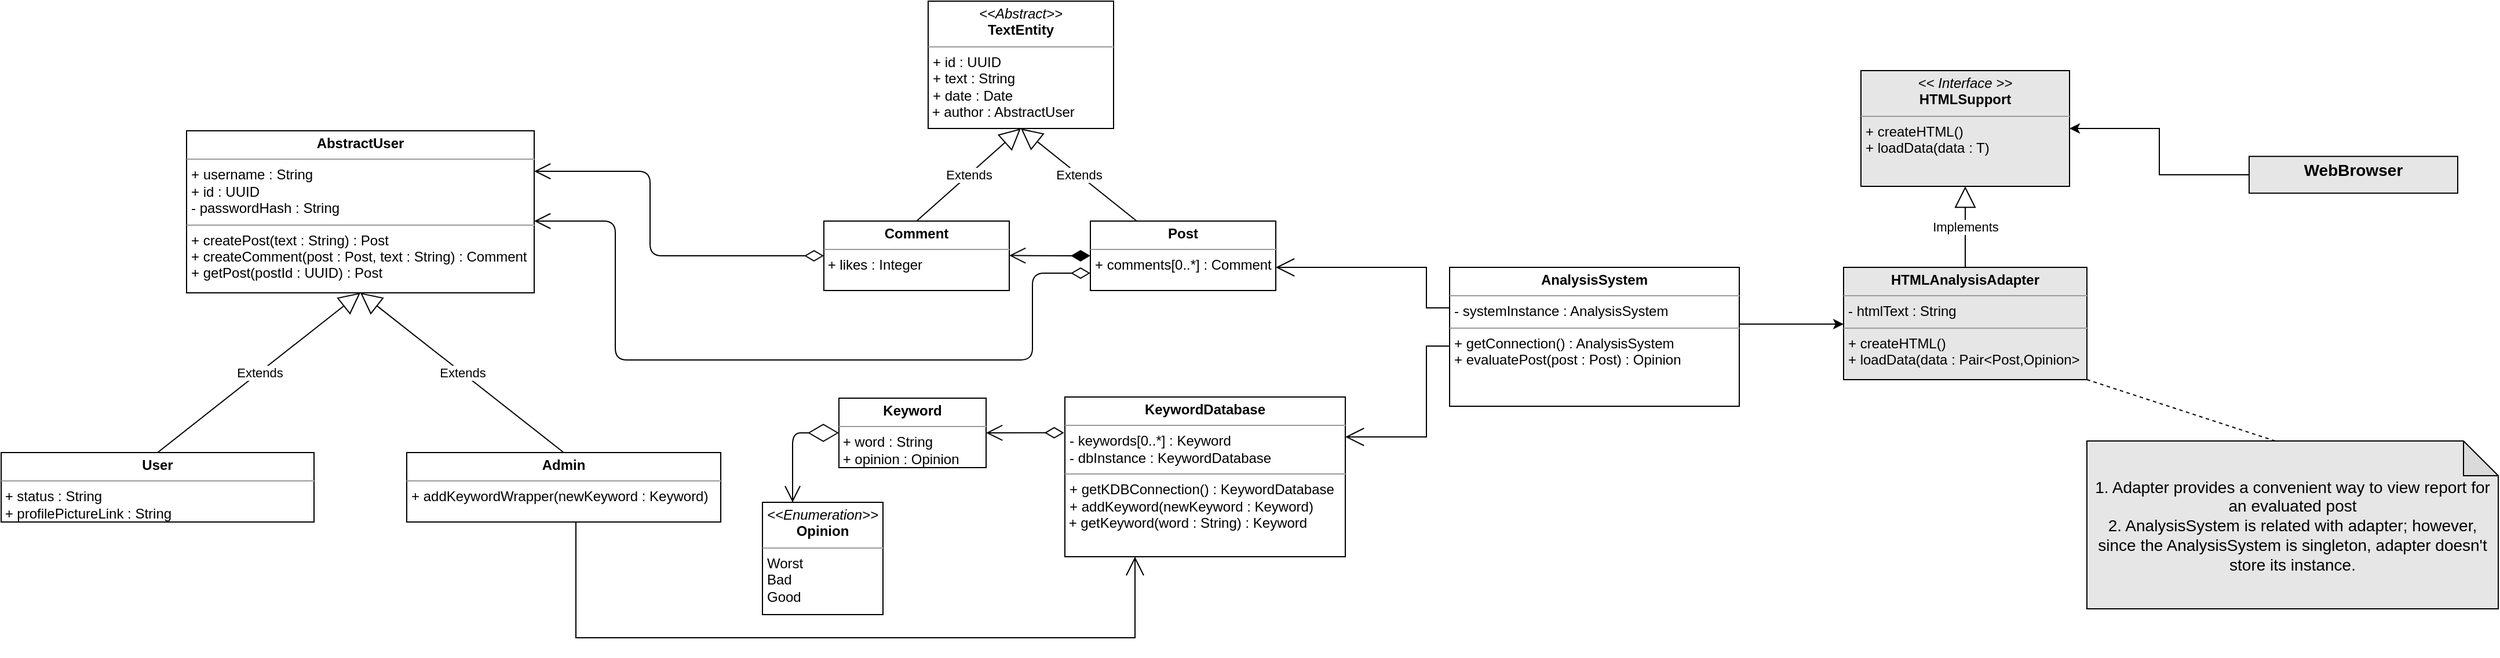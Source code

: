 <mxfile version="15.5.2" type="device"><diagram id="DwX4505UfAAwmyw-JDyH" name="My Proposals"><mxGraphModel dx="2160" dy="589" grid="1" gridSize="10" guides="1" tooltips="1" connect="1" arrows="1" fold="1" page="1" pageScale="1" pageWidth="850" pageHeight="1100" math="0" shadow="0"><root><mxCell id="DqjX1cM85cAU5ecBb9OV-0"/><mxCell id="DqjX1cM85cAU5ecBb9OV-1" parent="DqjX1cM85cAU5ecBb9OV-0"/><mxCell id="DqjX1cM85cAU5ecBb9OV-3" value="&lt;p style=&quot;margin: 0px ; margin-top: 4px ; text-align: center&quot;&gt;&lt;b&gt;Comment&lt;/b&gt;&lt;/p&gt;&lt;hr size=&quot;1&quot;&gt;&amp;nbsp;+ likes : Integer" style="verticalAlign=top;align=left;overflow=fill;fontSize=12;fontFamily=Helvetica;html=1;hachureGap=4;pointerEvents=0;" parent="DqjX1cM85cAU5ecBb9OV-1" vertex="1"><mxGeometry x="280" y="190" width="160" height="60" as="geometry"/></mxCell><mxCell id="DqjX1cM85cAU5ecBb9OV-4" value="&lt;p style=&quot;margin: 0px ; margin-top: 4px ; text-align: center&quot;&gt;&lt;b&gt;Post&lt;/b&gt;&lt;/p&gt;&lt;hr size=&quot;1&quot;&gt;&lt;p style=&quot;margin: 0px ; margin-left: 4px&quot;&gt;+ comments[0..*] : Comment&lt;br&gt;&lt;/p&gt;" style="verticalAlign=top;align=left;overflow=fill;fontSize=12;fontFamily=Helvetica;html=1;hachureGap=4;pointerEvents=0;" parent="DqjX1cM85cAU5ecBb9OV-1" vertex="1"><mxGeometry x="510" y="190" width="160" height="60" as="geometry"/></mxCell><mxCell id="DqjX1cM85cAU5ecBb9OV-5" value="&lt;p style=&quot;margin: 0px ; margin-top: 4px ; text-align: center&quot;&gt;&lt;b&gt;User&lt;/b&gt;&lt;/p&gt;&lt;hr size=&quot;1&quot;&gt;&lt;div&gt;&amp;nbsp;+ status : String&lt;/div&gt;&lt;div&gt;&amp;nbsp;+ profilePictureLink : String&lt;br&gt;&lt;/div&gt;&lt;p style=&quot;margin: 0px ; margin-left: 4px&quot;&gt;&lt;br&gt;&lt;/p&gt;" style="verticalAlign=top;align=left;overflow=fill;fontSize=12;fontFamily=Helvetica;html=1;hachureGap=4;pointerEvents=0;" parent="DqjX1cM85cAU5ecBb9OV-1" vertex="1"><mxGeometry x="-430" y="390" width="270" height="60" as="geometry"/></mxCell><mxCell id="DqjX1cM85cAU5ecBb9OV-6" value="&lt;p style=&quot;margin: 0px ; margin-top: 4px ; text-align: center&quot;&gt;&lt;b&gt;KeywordDatabase&lt;/b&gt;&lt;br&gt;&lt;/p&gt;&lt;hr size=&quot;1&quot;&gt;&lt;p style=&quot;margin: 0px ; margin-left: 4px&quot;&gt;- keywords[0..*] : Keyword&lt;br&gt;&lt;/p&gt;&lt;p style=&quot;margin: 0px ; margin-left: 4px&quot;&gt;- dbInstance : KeywordDatabase&lt;br&gt;&lt;/p&gt;&lt;hr size=&quot;1&quot;&gt;&lt;p style=&quot;margin: 0px ; margin-left: 4px&quot;&gt;+ getKDBConnection() : KeywordDatabase&lt;br&gt;&lt;/p&gt;&lt;p style=&quot;margin: 0px ; margin-left: 4px&quot;&gt;+ addKeyword(newKeyword : Keyword)&lt;/p&gt;&lt;div&gt;&amp;nbsp;+ getKeyword(word : String) : Keyword&lt;br&gt;&lt;/div&gt;" style="verticalAlign=top;align=left;overflow=fill;fontSize=12;fontFamily=Helvetica;html=1;hachureGap=4;pointerEvents=0;" parent="DqjX1cM85cAU5ecBb9OV-1" vertex="1"><mxGeometry x="488" y="342" width="242" height="138" as="geometry"/></mxCell><mxCell id="DqjX1cM85cAU5ecBb9OV-8" value="&lt;p style=&quot;margin: 0px ; margin-top: 4px ; text-align: center&quot;&gt;&lt;b&gt;Keyword&lt;/b&gt;&lt;br&gt;&lt;/p&gt;&lt;hr size=&quot;1&quot;&gt;&lt;div&gt;&amp;nbsp;+ word : String&lt;br&gt;&lt;/div&gt;&lt;div&gt;&amp;nbsp;+ opinion : Opinion&lt;/div&gt;&lt;div&gt;&lt;br&gt;&lt;/div&gt;&lt;hr size=&quot;1&quot;&gt;" style="verticalAlign=top;align=left;overflow=fill;fontSize=12;fontFamily=Helvetica;html=1;hachureGap=4;pointerEvents=0;" parent="DqjX1cM85cAU5ecBb9OV-1" vertex="1"><mxGeometry x="293" y="343" width="127" height="60" as="geometry"/></mxCell><mxCell id="DqjX1cM85cAU5ecBb9OV-9" value="&lt;p style=&quot;margin: 0px ; margin-top: 4px ; text-align: center&quot;&gt;&lt;i&gt;&amp;lt;&amp;lt;Enumeration&amp;gt;&amp;gt;&lt;/i&gt;&lt;br&gt;&lt;b&gt;Opinion&lt;/b&gt;&lt;/p&gt;&lt;hr size=&quot;1&quot;&gt;&lt;p style=&quot;margin: 0px ; margin-left: 4px&quot;&gt;Worst&lt;br&gt;&lt;/p&gt;&lt;p style=&quot;margin: 0px ; margin-left: 4px&quot;&gt;Bad&lt;br&gt;Good&lt;/p&gt;" style="verticalAlign=top;align=left;overflow=fill;fontSize=12;fontFamily=Helvetica;html=1;hachureGap=4;pointerEvents=0;" parent="DqjX1cM85cAU5ecBb9OV-1" vertex="1"><mxGeometry x="227" y="433" width="104" height="97" as="geometry"/></mxCell><mxCell id="DqjX1cM85cAU5ecBb9OV-10" value="" style="endArrow=diamondThin;endFill=0;endSize=24;html=1;sourcePerimeterSpacing=8;targetPerimeterSpacing=8;exitX=0.25;exitY=0;exitDx=0;exitDy=0;entryX=0;entryY=0.5;entryDx=0;entryDy=0;" parent="DqjX1cM85cAU5ecBb9OV-1" source="DqjX1cM85cAU5ecBb9OV-9" target="DqjX1cM85cAU5ecBb9OV-8" edge="1"><mxGeometry width="160" relative="1" as="geometry"><mxPoint x="127" y="413" as="sourcePoint"/><mxPoint x="293" y="393" as="targetPoint"/><Array as="points"><mxPoint x="253" y="373"/></Array></mxGeometry></mxCell><mxCell id="DqjX1cM85cAU5ecBb9OV-12" style="edgeStyle=orthogonalEdgeStyle;rounded=0;orthogonalLoop=1;jettySize=auto;html=1;exitX=0;exitY=0.25;exitDx=0;exitDy=0;endArrow=open;startSize=14;endSize=14;sourcePerimeterSpacing=8;targetPerimeterSpacing=8;" parent="DqjX1cM85cAU5ecBb9OV-1" source="DqjX1cM85cAU5ecBb9OV-13" edge="1"><mxGeometry relative="1" as="geometry"><Array as="points"><mxPoint x="830" y="265"/><mxPoint x="800" y="265"/><mxPoint x="800" y="230"/><mxPoint x="670" y="230"/></Array><mxPoint x="670" y="230" as="targetPoint"/></mxGeometry></mxCell><mxCell id="k41xPhn_PSr26_9FX0wM-4" style="edgeStyle=orthogonalEdgeStyle;rounded=0;orthogonalLoop=1;jettySize=auto;html=1;exitX=1;exitY=0.25;exitDx=0;exitDy=0;entryX=0;entryY=0.5;entryDx=0;entryDy=0;" edge="1" parent="DqjX1cM85cAU5ecBb9OV-1" source="DqjX1cM85cAU5ecBb9OV-13" target="k41xPhn_PSr26_9FX0wM-2"><mxGeometry relative="1" as="geometry"><mxPoint x="1210" y="298" as="targetPoint"/><Array as="points"><mxPoint x="1070" y="279"/><mxPoint x="1160" y="279"/></Array></mxGeometry></mxCell><mxCell id="DqjX1cM85cAU5ecBb9OV-13" value="&lt;p style=&quot;margin: 0px ; margin-top: 4px ; text-align: center&quot;&gt;&lt;b&gt;AnalysisSystem&lt;/b&gt;&lt;/p&gt;&lt;hr size=&quot;1&quot;&gt;&lt;p style=&quot;margin: 0px ; margin-left: 4px&quot;&gt;- systemInstance : AnalysisSystem&lt;br&gt;&lt;/p&gt;&lt;hr size=&quot;1&quot;&gt;&lt;p style=&quot;margin: 0px ; margin-left: 4px&quot;&gt;+ getConnection() : AnalysisSystem&lt;br&gt;&lt;/p&gt;&lt;p style=&quot;margin: 0px ; margin-left: 4px&quot;&gt;+ evaluatePost(post : Post) : Opinion&lt;/p&gt;" style="verticalAlign=top;align=left;overflow=fill;fontSize=12;fontFamily=Helvetica;html=1;hachureGap=4;pointerEvents=0;" parent="DqjX1cM85cAU5ecBb9OV-1" vertex="1"><mxGeometry x="820" y="230" width="250" height="120" as="geometry"/></mxCell><mxCell id="DqjX1cM85cAU5ecBb9OV-16" value="" style="endArrow=open;endFill=1;endSize=12;html=1;sourcePerimeterSpacing=8;targetPerimeterSpacing=8;" parent="DqjX1cM85cAU5ecBb9OV-1" edge="1"><mxGeometry width="160" relative="1" as="geometry"><mxPoint x="253" y="423" as="sourcePoint"/><mxPoint x="253" y="433" as="targetPoint"/></mxGeometry></mxCell><mxCell id="DqjX1cM85cAU5ecBb9OV-18" style="edgeStyle=orthogonalEdgeStyle;rounded=0;orthogonalLoop=1;jettySize=auto;html=1;exitX=0;exitY=0.75;exitDx=0;exitDy=0;endArrow=open;startSize=14;endSize=14;sourcePerimeterSpacing=8;targetPerimeterSpacing=8;entryX=1;entryY=0.25;entryDx=0;entryDy=0;" parent="DqjX1cM85cAU5ecBb9OV-1" source="DqjX1cM85cAU5ecBb9OV-13" target="DqjX1cM85cAU5ecBb9OV-6" edge="1"><mxGeometry relative="1" as="geometry"><mxPoint x="710" y="400" as="targetPoint"/><mxPoint x="480" y="77.5" as="sourcePoint"/><Array as="points"><mxPoint x="800" y="298"/><mxPoint x="800" y="377"/></Array></mxGeometry></mxCell><mxCell id="DqjX1cM85cAU5ecBb9OV-19" value="&lt;p style=&quot;margin: 0px ; margin-top: 4px ; text-align: center&quot;&gt;&lt;i&gt;&amp;lt;&amp;lt;Abstract&amp;gt;&amp;gt;&lt;/i&gt;&lt;b&gt;&lt;br&gt;TextEntity&lt;/b&gt;&lt;br&gt;&lt;/p&gt;&lt;hr size=&quot;1&quot;&gt;&lt;p style=&quot;margin: 0px ; margin-left: 4px&quot;&gt;+ id : UUID&lt;/p&gt;&lt;p style=&quot;margin: 0px ; margin-left: 4px&quot;&gt;+ text : String&lt;br&gt;+ date : Date&lt;/p&gt;&amp;nbsp;+ author : AbstractUser" style="verticalAlign=top;align=left;overflow=fill;fontSize=12;fontFamily=Helvetica;html=1;hachureGap=4;pointerEvents=0;" parent="DqjX1cM85cAU5ecBb9OV-1" vertex="1"><mxGeometry x="370" width="160" height="110" as="geometry"/></mxCell><mxCell id="DqjX1cM85cAU5ecBb9OV-20" value="" style="endArrow=open;html=1;endSize=12;startArrow=diamondThin;startSize=14;startFill=0;edgeStyle=orthogonalEdgeStyle;align=left;verticalAlign=bottom;sourcePerimeterSpacing=8;targetPerimeterSpacing=8;entryX=1;entryY=0.25;entryDx=0;entryDy=0;exitX=0;exitY=0.5;exitDx=0;exitDy=0;" parent="DqjX1cM85cAU5ecBb9OV-1" source="DqjX1cM85cAU5ecBb9OV-3" target="DqjX1cM85cAU5ecBb9OV-29" edge="1"><mxGeometry x="-1" y="3" relative="1" as="geometry"><mxPoint x="290" y="182" as="sourcePoint"/><mxPoint x="210" y="180" as="targetPoint"/><Array as="points"><mxPoint x="130" y="220"/><mxPoint x="130" y="147"/></Array></mxGeometry></mxCell><mxCell id="DqjX1cM85cAU5ecBb9OV-21" value="Extends" style="endArrow=block;endSize=16;endFill=0;html=1;sourcePerimeterSpacing=8;targetPerimeterSpacing=8;exitX=0.5;exitY=0;exitDx=0;exitDy=0;entryX=0.5;entryY=1;entryDx=0;entryDy=0;" parent="DqjX1cM85cAU5ecBb9OV-1" source="DqjX1cM85cAU5ecBb9OV-3" target="DqjX1cM85cAU5ecBb9OV-19" edge="1"><mxGeometry width="160" relative="1" as="geometry"><mxPoint x="530" y="270" as="sourcePoint"/><mxPoint x="380" y="120" as="targetPoint"/></mxGeometry></mxCell><mxCell id="DqjX1cM85cAU5ecBb9OV-22" value="Extends" style="endArrow=block;endSize=16;endFill=0;html=1;sourcePerimeterSpacing=8;targetPerimeterSpacing=8;exitX=0.25;exitY=0;exitDx=0;exitDy=0;entryX=0.5;entryY=1;entryDx=0;entryDy=0;" parent="DqjX1cM85cAU5ecBb9OV-1" source="DqjX1cM85cAU5ecBb9OV-4" target="DqjX1cM85cAU5ecBb9OV-19" edge="1"><mxGeometry width="160" relative="1" as="geometry"><mxPoint x="500" y="110" as="sourcePoint"/><mxPoint x="660" y="110" as="targetPoint"/></mxGeometry></mxCell><mxCell id="DqjX1cM85cAU5ecBb9OV-29" value="&lt;p style=&quot;margin: 0px ; margin-top: 4px ; text-align: center&quot;&gt;&lt;b&gt;AbstractUser&lt;/b&gt;&lt;/p&gt;&lt;hr size=&quot;1&quot;&gt;&lt;p style=&quot;margin: 0px ; margin-left: 4px&quot;&gt;+ username : String&lt;/p&gt;&lt;p style=&quot;margin: 0px ; margin-left: 4px&quot;&gt;+ id : UUID&lt;br&gt;&lt;/p&gt;&lt;p style=&quot;margin: 0px ; margin-left: 4px&quot;&gt;- passwordHash : String&lt;/p&gt;&lt;hr size=&quot;1&quot;&gt;&lt;p style=&quot;margin: 0px ; margin-left: 4px&quot;&gt;+ createPost(text : String) : Post&lt;/p&gt;&lt;p style=&quot;margin: 0px ; margin-left: 4px&quot;&gt;+ createComment(post : Post, text : String) : Comment&lt;br&gt;&lt;/p&gt;&lt;p style=&quot;margin: 0px ; margin-left: 4px&quot;&gt;+ getPost(postId : UUID) : Post&lt;br&gt;&lt;/p&gt;&lt;p style=&quot;margin: 0px ; margin-left: 4px&quot;&gt;&lt;br&gt;&lt;/p&gt;" style="verticalAlign=top;align=left;overflow=fill;fontSize=12;fontFamily=Helvetica;html=1;hachureGap=4;pointerEvents=0;" parent="DqjX1cM85cAU5ecBb9OV-1" vertex="1"><mxGeometry x="-270" y="112" width="300" height="140" as="geometry"/></mxCell><mxCell id="-txaBpYgLAf4iNVv8EoD-6" style="edgeStyle=orthogonalEdgeStyle;rounded=0;orthogonalLoop=1;jettySize=auto;html=1;exitX=0.5;exitY=1;exitDx=0;exitDy=0;entryX=0.25;entryY=1;entryDx=0;entryDy=0;endArrow=open;startSize=14;endSize=14;sourcePerimeterSpacing=8;targetPerimeterSpacing=8;strokeColor=#000000;" parent="DqjX1cM85cAU5ecBb9OV-1" source="H9nu9DrgIPFZkSCwQ207-3" target="DqjX1cM85cAU5ecBb9OV-6" edge="1"><mxGeometry relative="1" as="geometry"><Array as="points"><mxPoint x="66" y="550"/><mxPoint x="549" y="550"/></Array><mxPoint x="110" y="490" as="sourcePoint"/></mxGeometry></mxCell><mxCell id="-txaBpYgLAf4iNVv8EoD-7" value="Extends" style="endArrow=block;endSize=16;endFill=0;html=1;sourcePerimeterSpacing=8;targetPerimeterSpacing=8;strokeColor=#000000;entryX=0.5;entryY=1;entryDx=0;entryDy=0;exitX=0.5;exitY=0;exitDx=0;exitDy=0;" parent="DqjX1cM85cAU5ecBb9OV-1" source="DqjX1cM85cAU5ecBb9OV-5" target="DqjX1cM85cAU5ecBb9OV-29" edge="1"><mxGeometry width="160" relative="1" as="geometry"><mxPoint x="-285" y="300" as="sourcePoint"/><mxPoint x="-125" y="300" as="targetPoint"/></mxGeometry></mxCell><mxCell id="-txaBpYgLAf4iNVv8EoD-8" value="Extends" style="endArrow=block;endSize=16;endFill=0;html=1;sourcePerimeterSpacing=8;targetPerimeterSpacing=8;strokeColor=#000000;entryX=0.5;entryY=1;entryDx=0;entryDy=0;exitX=0.5;exitY=0;exitDx=0;exitDy=0;" parent="DqjX1cM85cAU5ecBb9OV-1" source="H9nu9DrgIPFZkSCwQ207-3" target="DqjX1cM85cAU5ecBb9OV-29" edge="1"><mxGeometry width="160" relative="1" as="geometry"><mxPoint x="50" y="390" as="sourcePoint"/><mxPoint x="-80" y="280" as="targetPoint"/></mxGeometry></mxCell><mxCell id="-txaBpYgLAf4iNVv8EoD-9" value="" style="endArrow=open;html=1;endSize=12;startArrow=diamondThin;startSize=14;startFill=0;edgeStyle=orthogonalEdgeStyle;align=left;verticalAlign=bottom;sourcePerimeterSpacing=8;targetPerimeterSpacing=8;strokeColor=#000000;exitX=0;exitY=0.75;exitDx=0;exitDy=0;" parent="DqjX1cM85cAU5ecBb9OV-1" source="DqjX1cM85cAU5ecBb9OV-4" edge="1"><mxGeometry x="-1" y="3" relative="1" as="geometry"><mxPoint x="420" y="320" as="sourcePoint"/><mxPoint x="30" y="190" as="targetPoint"/><Array as="points"><mxPoint x="460" y="235"/><mxPoint x="460" y="310"/><mxPoint x="100" y="310"/><mxPoint x="100" y="190"/><mxPoint x="30" y="190"/></Array></mxGeometry></mxCell><mxCell id="H9nu9DrgIPFZkSCwQ207-0" style="edgeStyle=orthogonalEdgeStyle;rounded=0;orthogonalLoop=1;jettySize=auto;html=1;exitX=0.5;exitY=1;exitDx=0;exitDy=0;" parent="DqjX1cM85cAU5ecBb9OV-1" source="DqjX1cM85cAU5ecBb9OV-5" target="DqjX1cM85cAU5ecBb9OV-5" edge="1"><mxGeometry relative="1" as="geometry"/></mxCell><mxCell id="H9nu9DrgIPFZkSCwQ207-3" value="&lt;p style=&quot;margin: 0px ; margin-top: 4px ; text-align: center&quot;&gt;&lt;b&gt;Admin&lt;/b&gt;&lt;/p&gt;&lt;hr size=&quot;1&quot;&gt;&lt;p style=&quot;margin: 0px ; margin-left: 4px&quot;&gt;+ addKeywordWrapper(newKeyword : Keyword)&lt;br&gt;&lt;/p&gt;" style="verticalAlign=top;align=left;overflow=fill;fontSize=12;fontFamily=Helvetica;html=1;" parent="DqjX1cM85cAU5ecBb9OV-1" vertex="1"><mxGeometry x="-80" y="390" width="271" height="60" as="geometry"/></mxCell><mxCell id="H9nu9DrgIPFZkSCwQ207-5" value="" style="endArrow=open;html=1;endSize=12;startArrow=diamondThin;startSize=14;startFill=0;edgeStyle=orthogonalEdgeStyle;align=left;verticalAlign=bottom;entryX=1;entryY=0.5;entryDx=0;entryDy=0;exitX=-0.003;exitY=0.224;exitDx=0;exitDy=0;exitPerimeter=0;" parent="DqjX1cM85cAU5ecBb9OV-1" source="DqjX1cM85cAU5ecBb9OV-6" target="DqjX1cM85cAU5ecBb9OV-8" edge="1"><mxGeometry x="-1" y="3" relative="1" as="geometry"><mxPoint x="480" y="373" as="sourcePoint"/><mxPoint x="418" y="380" as="targetPoint"/><Array as="points"><mxPoint x="470" y="373"/></Array></mxGeometry></mxCell><mxCell id="H9nu9DrgIPFZkSCwQ207-8" value="" style="endArrow=open;html=1;endSize=12;startArrow=diamondThin;startSize=14;startFill=1;edgeStyle=orthogonalEdgeStyle;align=left;verticalAlign=bottom;" parent="DqjX1cM85cAU5ecBb9OV-1" edge="1"><mxGeometry x="-1" y="3" relative="1" as="geometry"><mxPoint x="510" y="220" as="sourcePoint"/><mxPoint x="440" y="219.76" as="targetPoint"/><Array as="points"><mxPoint x="440" y="220"/></Array></mxGeometry></mxCell><mxCell id="k41xPhn_PSr26_9FX0wM-0" value="&lt;p style=&quot;margin: 0px ; margin-top: 4px ; text-align: center&quot;&gt;&lt;i&gt;&amp;lt;&amp;lt; Interface &amp;gt;&amp;gt;&lt;/i&gt;&lt;b&gt;&lt;br&gt;HTMLSupport&lt;/b&gt;&lt;/p&gt;&lt;hr size=&quot;1&quot;&gt;&lt;p style=&quot;margin: 0px ; margin-left: 4px&quot;&gt;+ createHTML()&lt;br&gt;+ loadData(data : T)&lt;br&gt;&lt;br&gt;&lt;/p&gt;" style="verticalAlign=top;align=left;overflow=fill;fontSize=12;fontFamily=Helvetica;html=1;fillColor=#E6E6E6;" vertex="1" parent="DqjX1cM85cAU5ecBb9OV-1"><mxGeometry x="1175" y="60" width="180" height="100" as="geometry"/></mxCell><mxCell id="k41xPhn_PSr26_9FX0wM-2" value="&lt;p style=&quot;margin: 0px ; margin-top: 4px ; text-align: center&quot;&gt;&lt;b&gt;HTMLAnalysisAdapter&lt;/b&gt;&lt;br&gt;&lt;/p&gt;&lt;hr size=&quot;1&quot;&gt;&lt;p style=&quot;margin: 0px ; margin-left: 4px&quot;&gt;- htmlText : String&lt;br&gt;&lt;/p&gt;&lt;hr size=&quot;1&quot;&gt;&lt;p style=&quot;margin: 0px ; margin-left: 4px&quot;&gt;+ createHTML()&lt;br&gt;+ loadData(data : Pair&amp;lt;Post,Opinion&amp;gt;&lt;br&gt;&lt;/p&gt;" style="verticalAlign=top;align=left;overflow=fill;fontSize=12;fontFamily=Helvetica;html=1;fillColor=#E6E6E6;" vertex="1" parent="DqjX1cM85cAU5ecBb9OV-1"><mxGeometry x="1160" y="230" width="210" height="97" as="geometry"/></mxCell><mxCell id="k41xPhn_PSr26_9FX0wM-8" style="edgeStyle=orthogonalEdgeStyle;rounded=0;orthogonalLoop=1;jettySize=auto;html=1;exitX=0;exitY=0.5;exitDx=0;exitDy=0;entryX=1;entryY=0.5;entryDx=0;entryDy=0;fillColor=#E6E6E6;" edge="1" parent="DqjX1cM85cAU5ecBb9OV-1" source="k41xPhn_PSr26_9FX0wM-6" target="k41xPhn_PSr26_9FX0wM-0"><mxGeometry relative="1" as="geometry"/></mxCell><mxCell id="k41xPhn_PSr26_9FX0wM-6" value="&lt;p style=&quot;margin: 0px ; margin-top: 4px ; text-align: center&quot;&gt;&lt;font style=&quot;font-size: 14px&quot;&gt;&lt;b&gt;WebBrowser&lt;/b&gt;&lt;/font&gt;&lt;/p&gt;" style="verticalAlign=top;align=left;overflow=fill;fontSize=12;fontFamily=Helvetica;html=1;fillColor=#E6E6E6;" vertex="1" parent="DqjX1cM85cAU5ecBb9OV-1"><mxGeometry x="1510" y="134.13" width="180" height="31.75" as="geometry"/></mxCell><mxCell id="k41xPhn_PSr26_9FX0wM-9" value="Implements" style="endArrow=block;endSize=16;endFill=0;html=1;rounded=0;entryX=0.5;entryY=1;entryDx=0;entryDy=0;exitX=0.5;exitY=0;exitDx=0;exitDy=0;fillColor=#E6E6E6;" edge="1" parent="DqjX1cM85cAU5ecBb9OV-1" source="k41xPhn_PSr26_9FX0wM-2" target="k41xPhn_PSr26_9FX0wM-0"><mxGeometry width="160" relative="1" as="geometry"><mxPoint x="1390" y="260" as="sourcePoint"/><mxPoint x="1550" y="260" as="targetPoint"/></mxGeometry></mxCell><mxCell id="k41xPhn_PSr26_9FX0wM-12" value="" style="endArrow=none;dashed=1;html=1;rounded=0;fontSize=14;entryX=1;entryY=1;entryDx=0;entryDy=0;exitX=0;exitY=0;exitDx=162.5;exitDy=0;exitPerimeter=0;fillColor=#E6E6E6;" edge="1" parent="DqjX1cM85cAU5ecBb9OV-1" source="k41xPhn_PSr26_9FX0wM-14" target="k41xPhn_PSr26_9FX0wM-2"><mxGeometry width="50" height="50" relative="1" as="geometry"><mxPoint x="1455" y="370" as="sourcePoint"/><mxPoint x="1190" y="250" as="targetPoint"/></mxGeometry></mxCell><mxCell id="k41xPhn_PSr26_9FX0wM-14" value="&lt;font style=&quot;font-size: 14px&quot;&gt;1. Adapter provides a convenient way to view report for an evaluated post&lt;br&gt;2. AnalysisSystem is related with adapter; however, since the AnalysisSystem is singleton, adapter doesn't store its instance.&lt;/font&gt;" style="shape=note;whiteSpace=wrap;html=1;backgroundOutline=1;darkOpacity=0.05;fontSize=14;fillColor=#E6E6E6;" vertex="1" parent="DqjX1cM85cAU5ecBb9OV-1"><mxGeometry x="1370" y="380" width="355" height="145" as="geometry"/></mxCell></root></mxGraphModel></diagram></mxfile>